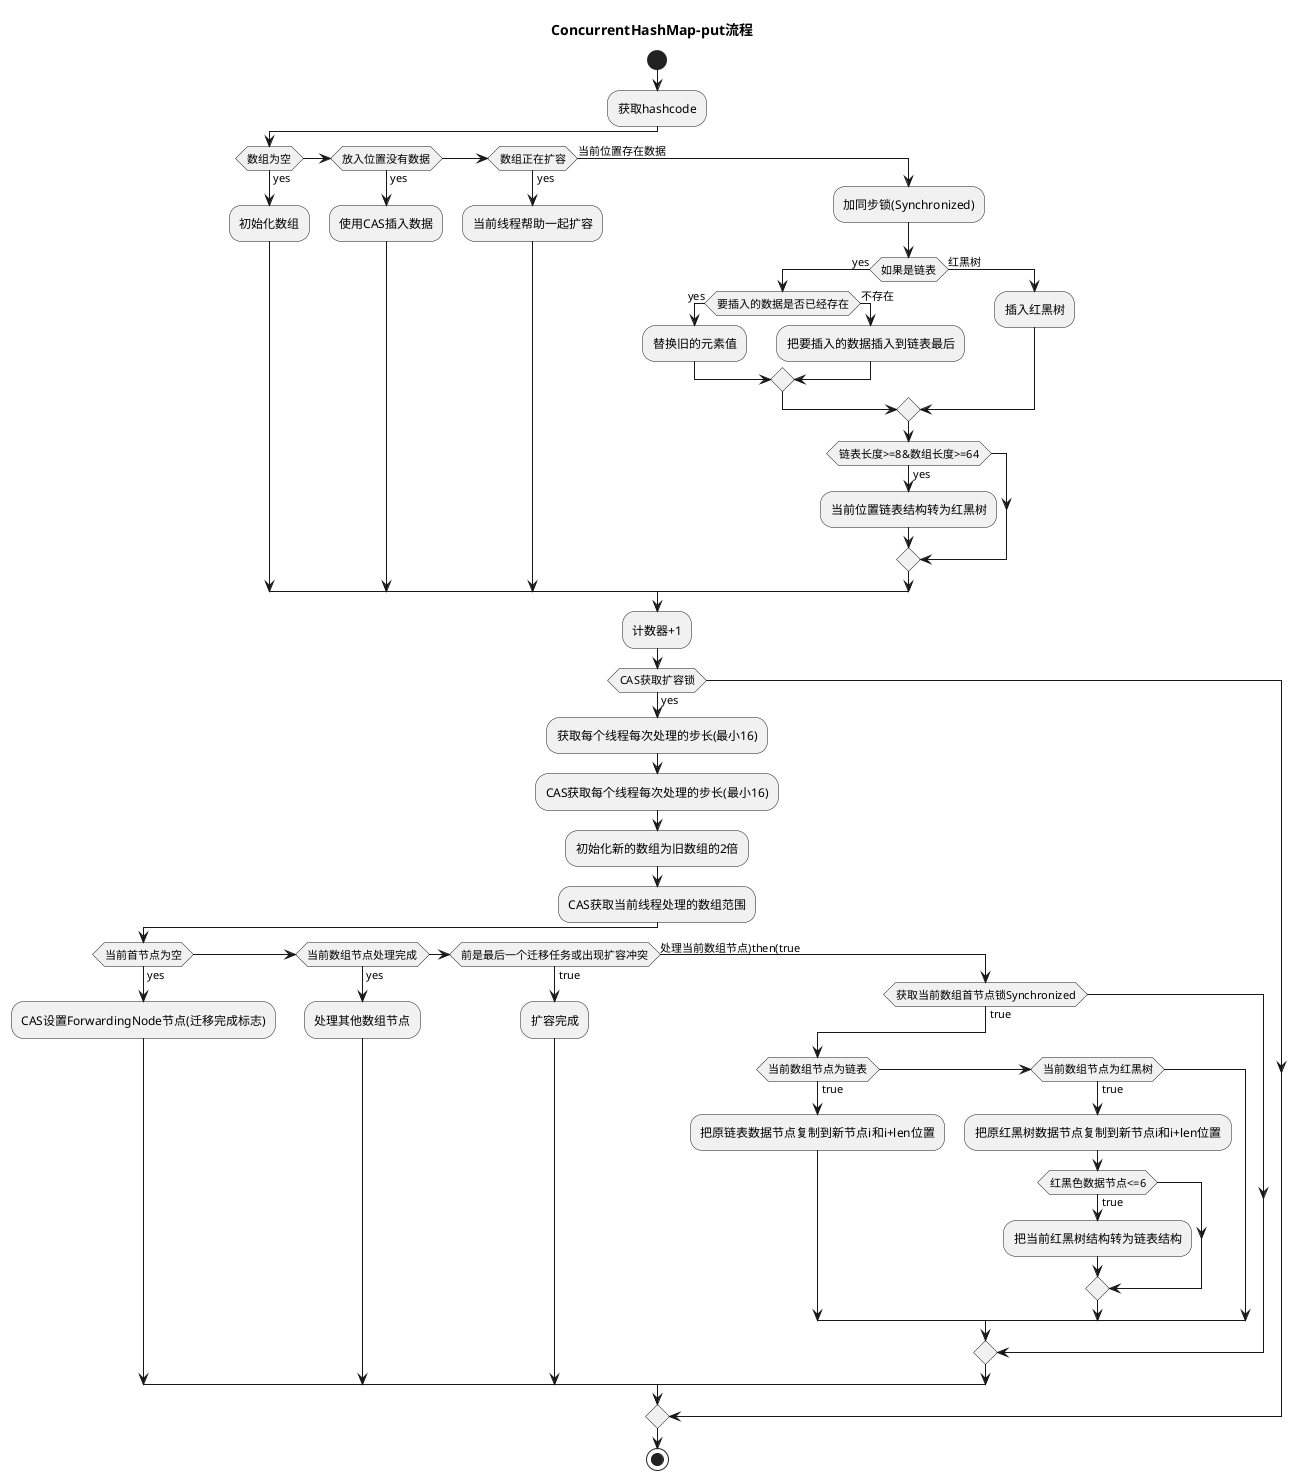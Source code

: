 @startuml
title ConcurrentHashMap-put流程
start
:获取hashcode;
if(数组为空) then (yes)
:初始化数组;
elseif(放入位置没有数据)then(yes)
:使用CAS插入数据;
elseif(数组正在扩容)then(yes)
:当前线程帮助一起扩容;
else(当前位置存在数据)
  :加同步锁(Synchronized);
  if(如果是链表) then (yes)
    if(要插入的数据是否已经存在)then(yes)
      :替换旧的元素值;
    else(不存在)
      :把要插入的数据插入到链表最后;
    endif
  else(红黑树)
    :插入红黑树;
  endif
  if(链表长度>=8&数组长度>=64)then(yes)
    :当前位置链表结构转为红黑树;
  endif
endif
:计数器+1;
if(CAS获取扩容锁)then(yes)
  :获取每个线程每次处理的步长(最小16);
  :CAS获取每个线程每次处理的步长(最小16);
  :初始化新的数组为旧数组的2倍;
  :CAS获取当前线程处理的数组范围;
  if(当前首节点为空)then(yes)
    :CAS设置ForwardingNode节点(迁移完成标志);
  elseif(当前数组节点处理完成)then(yes)
    :处理其他数组节点;
  elseif(前是最后一个迁移任务或出现扩容冲突)then(true)
    :扩容完成;
  else(处理当前数组节点)then(true)
    if(获取当前数组首节点锁Synchronized)then(true)
      if(当前数组节点为链表)then(true)
         :把原链表数据节点复制到新节点i和i+len位置;
      elseif(当前数组节点为红黑树)then(true)
         :把原红黑树数据节点复制到新节点i和i+len位置;
         if(红黑色数据节点<=6)then(true)
           :把当前红黑树结构转为链表结构;
         endif
      endif
    endif
  endif
endif
stop
@enduml